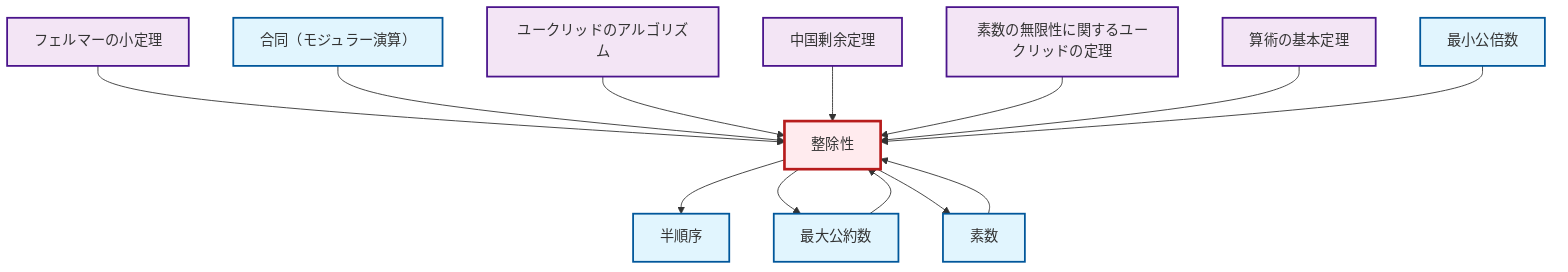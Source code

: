 graph TD
    classDef definition fill:#e1f5fe,stroke:#01579b,stroke-width:2px
    classDef theorem fill:#f3e5f5,stroke:#4a148c,stroke-width:2px
    classDef axiom fill:#fff3e0,stroke:#e65100,stroke-width:2px
    classDef example fill:#e8f5e9,stroke:#1b5e20,stroke-width:2px
    classDef current fill:#ffebee,stroke:#b71c1c,stroke-width:3px
    def-partial-order["半順序"]:::definition
    def-lcm["最小公倍数"]:::definition
    def-prime["素数"]:::definition
    thm-fundamental-arithmetic["算術の基本定理"]:::theorem
    thm-euclidean-algorithm["ユークリッドのアルゴリズム"]:::theorem
    def-congruence["合同（モジュラー演算）"]:::definition
    def-gcd["最大公約数"]:::definition
    def-divisibility["整除性"]:::definition
    thm-fermat-little["フェルマーの小定理"]:::theorem
    thm-chinese-remainder["中国剰余定理"]:::theorem
    thm-euclid-infinitude-primes["素数の無限性に関するユークリッドの定理"]:::theorem
    thm-fermat-little --> def-divisibility
    def-congruence --> def-divisibility
    def-prime --> def-divisibility
    def-divisibility --> def-partial-order
    thm-euclidean-algorithm --> def-divisibility
    def-divisibility --> def-gcd
    thm-chinese-remainder --> def-divisibility
    thm-euclid-infinitude-primes --> def-divisibility
    def-gcd --> def-divisibility
    thm-fundamental-arithmetic --> def-divisibility
    def-lcm --> def-divisibility
    def-divisibility --> def-prime
    class def-divisibility current